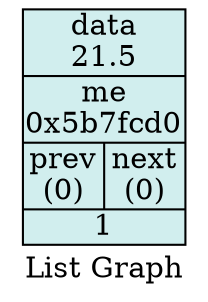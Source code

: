 digraph List {

	node [shape = "circle", style = "filled", fillcolor = "salmon1", fontcolor = "#000000", margin = "0.01"];
	edge [style = "dashed"];
	rankdir = "LR"

	label = "List Graph";

	"V0x5b7fcd0"[shape = "record", fillcolor="lightcyan2", label = "    data\n21.5 |    me\n0x5b7fcd0 | {prev\n(0) |  next\n(0)} | <f0> 1"];

}
